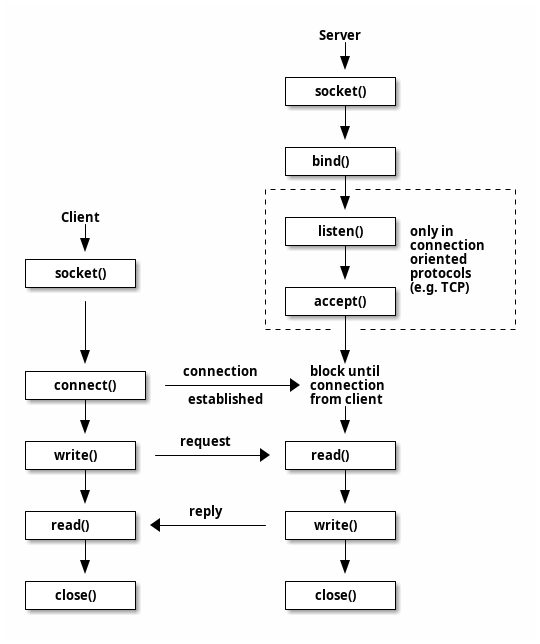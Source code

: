 @startditaa
                             Server
                                |
                                v
                          +-----+----+
                          | socket() |
                          +-----+----+
                                |
                                v
                          +-----+----+
                          | bind()   |
                          +-----+----+
                        +-------|----------------+
                        :       v                :
   Client               | +-----+----+           |
      |                 | | listen() | only in   |
      v                 | +-----+----+ connection|
+-----+----+            |       |      oriented  |
| socket() |            |       v      protocols |
+----+-----+            | +-----+----+ (e.g. TCP)|
      |                 | | accept() |           |
      |                 | +-----+----+           |
      |                 +-------|----------------+
      |                         |
      v                         v
+-----+-----+  connection    block until
| connect() | -------------> connection
+-----+-----+  established   from client
      |                         |
      v                         v
+-----+----+   request    +-----+----+
| write()  | -----------> | read()   |
+-----+----+              +-----+----+
      |                         |
      v                         v
+-----+----+    reply     +-----+----+
| read()   | <----------- | write()  |
+-----+----+              +-----+----+
      |                         |
      v                         v
+-----+----+              +-----+----+
| close()  |              | close()  |
+----------+              +----------+
@endditaa
